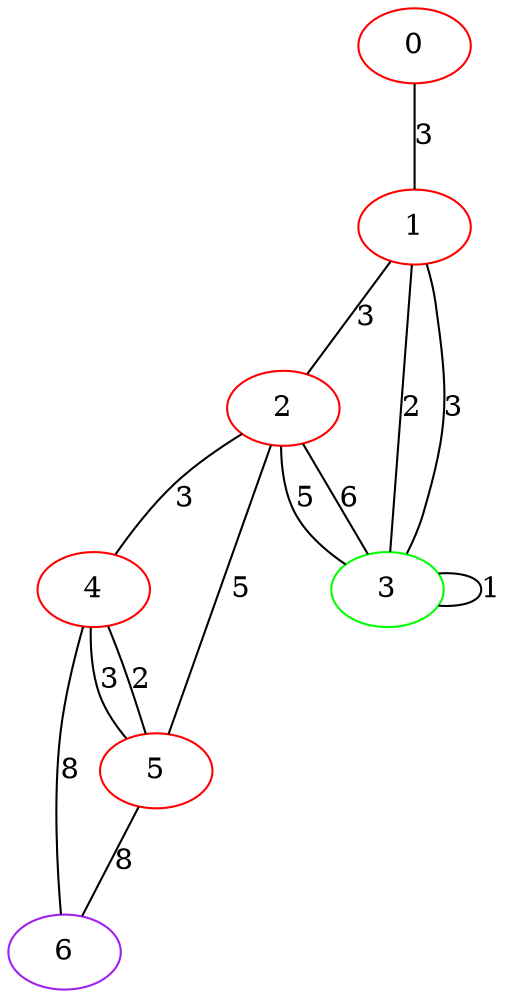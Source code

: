 graph "" {
0 [color=red, weight=1];
1 [color=red, weight=1];
2 [color=red, weight=1];
3 [color=green, weight=2];
4 [color=red, weight=1];
5 [color=red, weight=1];
6 [color=purple, weight=4];
0 -- 1  [key=0, label=3];
1 -- 2  [key=0, label=3];
1 -- 3  [key=0, label=2];
1 -- 3  [key=1, label=3];
2 -- 3  [key=0, label=5];
2 -- 3  [key=1, label=6];
2 -- 4  [key=0, label=3];
2 -- 5  [key=0, label=5];
3 -- 3  [key=0, label=1];
4 -- 5  [key=0, label=2];
4 -- 5  [key=1, label=3];
4 -- 6  [key=0, label=8];
5 -- 6  [key=0, label=8];
}
